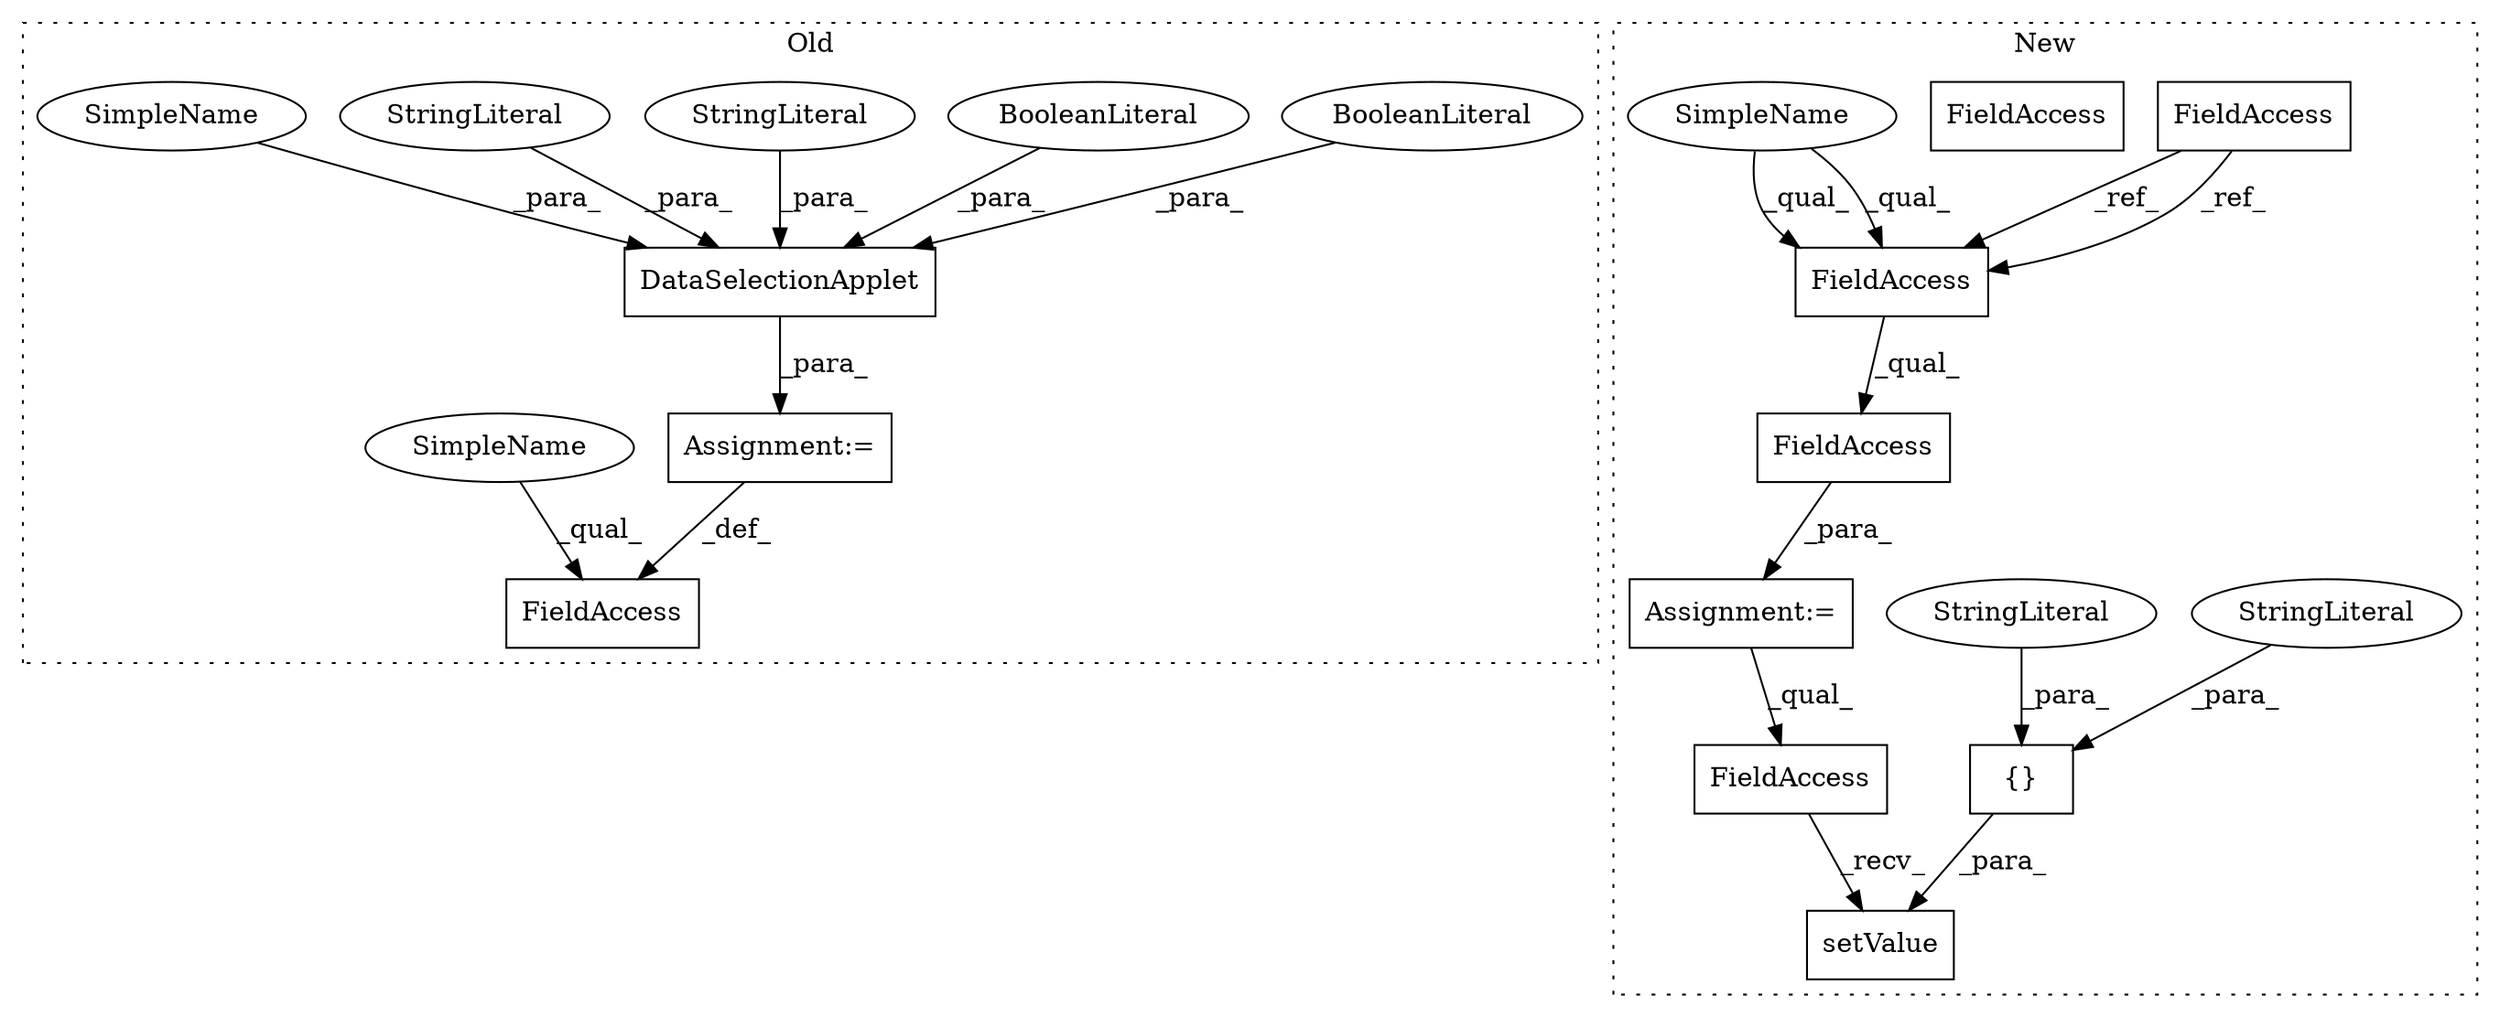 digraph G {
subgraph cluster0 {
1 [label="DataSelectionApplet" a="32" s="860,921" l="20,1" shape="box"];
4 [label="BooleanLiteral" a="9" s="910" l="5" shape="ellipse"];
5 [label="BooleanLiteral" a="9" s="916" l="5" shape="ellipse"];
6 [label="StringLiteral" a="45" s="898" l="11" shape="ellipse"];
7 [label="StringLiteral" a="45" s="885" l="12" shape="ellipse"];
11 [label="Assignment:=" a="7" s="859" l="1" shape="box"];
13 [label="FieldAccess" a="22" s="832" l="27" shape="box"];
18 [label="SimpleName" a="42" s="880" l="4" shape="ellipse"];
19 [label="SimpleName" a="42" s="832" l="4" shape="ellipse"];
label = "Old";
style="dotted";
}
subgraph cluster1 {
2 [label="setValue" a="32" s="1043,1094" l="9,1" shape="box"];
3 [label="{}" a="4" s="1064,1093" l="1,1" shape="box"];
8 [label="StringLiteral" a="45" s="1065" l="10" shape="ellipse"];
9 [label="StringLiteral" a="45" s="1076" l="17" shape="ellipse"];
10 [label="FieldAccess" a="22" s="1014" l="28" shape="box"];
12 [label="Assignment:=" a="7" s="966" l="1" shape="box"];
14 [label="FieldAccess" a="22" s="967" l="41" shape="box"];
15 [label="FieldAccess" a="22" s="857" l="24" shape="box"];
16 [label="FieldAccess" a="22" s="967" l="24" shape="box"];
17 [label="FieldAccess" a="22" s="967" l="24" shape="box"];
20 [label="SimpleName" a="42" s="967" l="4" shape="ellipse"];
label = "New";
style="dotted";
}
1 -> 11 [label="_para_"];
3 -> 2 [label="_para_"];
4 -> 1 [label="_para_"];
5 -> 1 [label="_para_"];
6 -> 1 [label="_para_"];
7 -> 1 [label="_para_"];
8 -> 3 [label="_para_"];
9 -> 3 [label="_para_"];
10 -> 2 [label="_recv_"];
11 -> 13 [label="_def_"];
12 -> 10 [label="_qual_"];
14 -> 12 [label="_para_"];
15 -> 17 [label="_ref_"];
15 -> 17 [label="_ref_"];
17 -> 14 [label="_qual_"];
18 -> 1 [label="_para_"];
19 -> 13 [label="_qual_"];
20 -> 17 [label="_qual_"];
20 -> 17 [label="_qual_"];
}